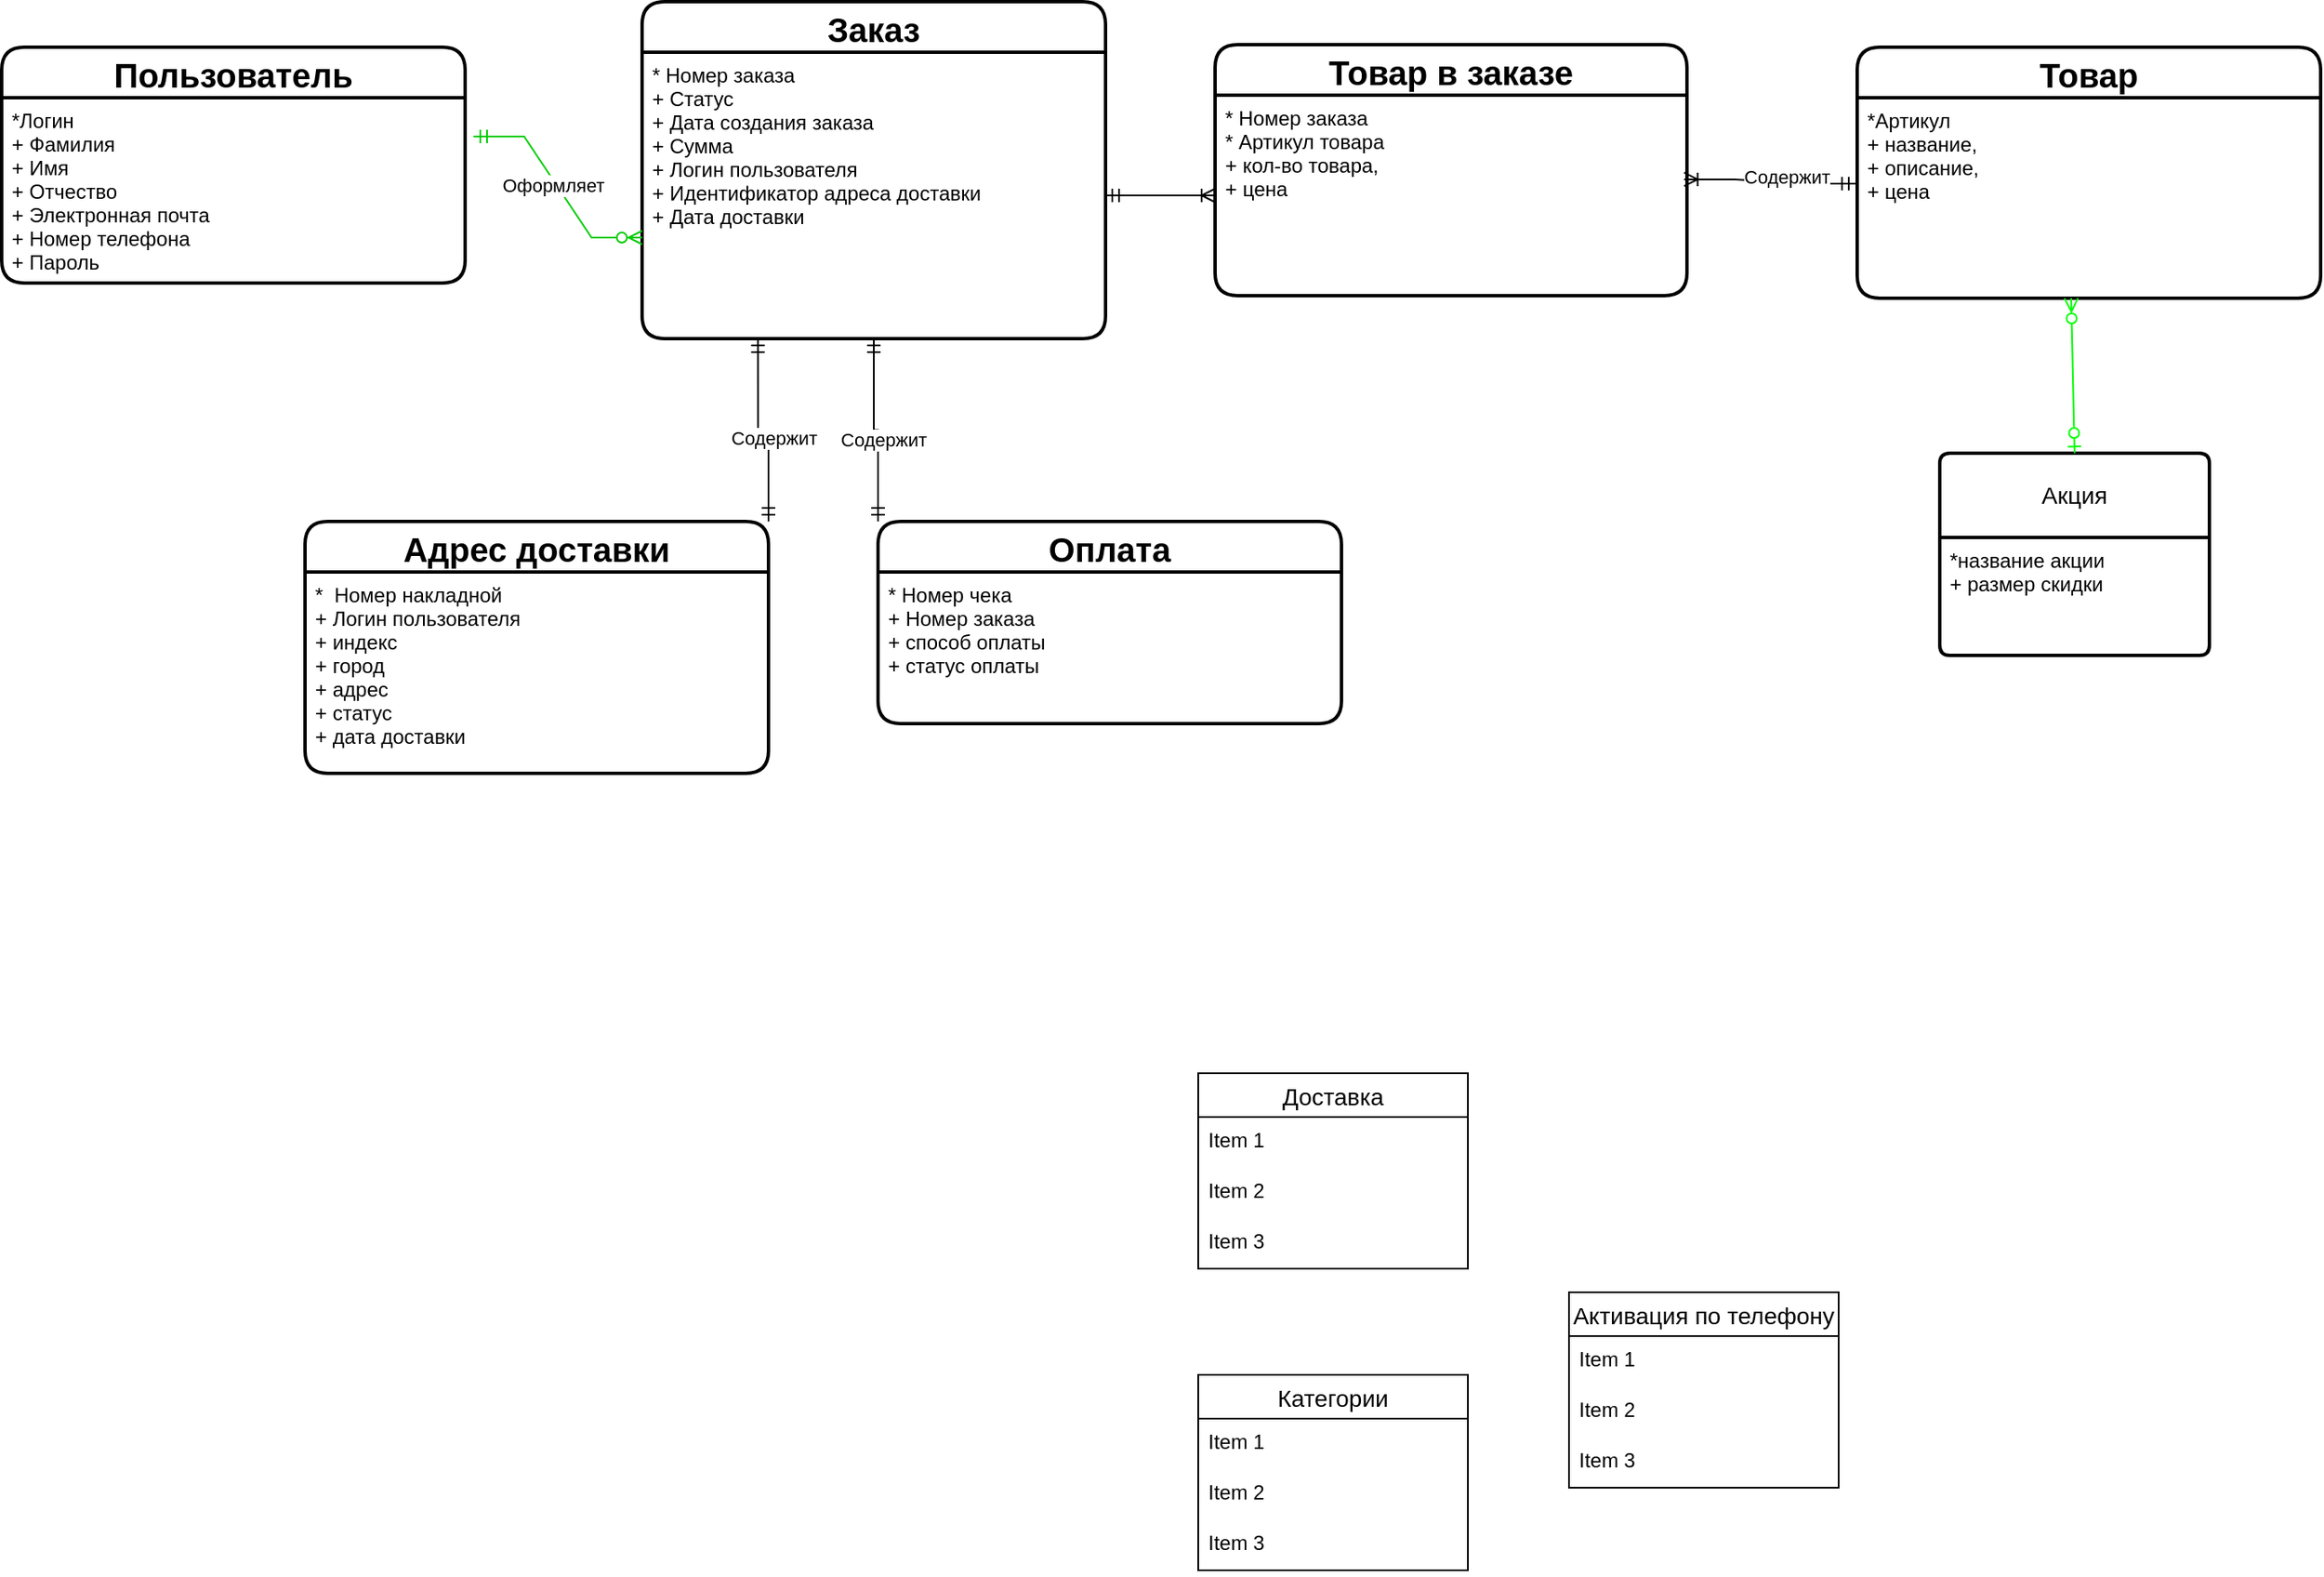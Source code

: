 <mxfile version="21.6.3" type="github">
  <diagram name="Доставка" id="I9tMwccd9cu2x0XfMizf">
    <mxGraphModel dx="828" dy="1880" grid="1" gridSize="10" guides="1" tooltips="1" connect="1" arrows="1" fold="1" page="1" pageScale="1" pageWidth="827" pageHeight="1169" math="0" shadow="0">
      <root>
        <mxCell id="0" />
        <mxCell id="1" parent="0" />
        <mxCell id="O5lm5AuSNtOYB25-jnhQ-1" value="Доставка" style="swimlane;fontStyle=0;childLayout=stackLayout;horizontal=1;startSize=26;horizontalStack=0;resizeParent=1;resizeParentMax=0;resizeLast=0;collapsible=1;marginBottom=0;align=center;fontSize=14;" vertex="1" parent="1">
          <mxGeometry x="4150" y="1606" width="160" height="116" as="geometry" />
        </mxCell>
        <mxCell id="O5lm5AuSNtOYB25-jnhQ-2" value="Item 1" style="text;strokeColor=none;fillColor=none;spacingLeft=4;spacingRight=4;overflow=hidden;rotatable=0;points=[[0,0.5],[1,0.5]];portConstraint=eastwest;fontSize=12;whiteSpace=wrap;html=1;" vertex="1" parent="O5lm5AuSNtOYB25-jnhQ-1">
          <mxGeometry y="26" width="160" height="30" as="geometry" />
        </mxCell>
        <mxCell id="O5lm5AuSNtOYB25-jnhQ-3" value="Item 2" style="text;strokeColor=none;fillColor=none;spacingLeft=4;spacingRight=4;overflow=hidden;rotatable=0;points=[[0,0.5],[1,0.5]];portConstraint=eastwest;fontSize=12;whiteSpace=wrap;html=1;" vertex="1" parent="O5lm5AuSNtOYB25-jnhQ-1">
          <mxGeometry y="56" width="160" height="30" as="geometry" />
        </mxCell>
        <mxCell id="O5lm5AuSNtOYB25-jnhQ-4" value="Item 3" style="text;strokeColor=none;fillColor=none;spacingLeft=4;spacingRight=4;overflow=hidden;rotatable=0;points=[[0,0.5],[1,0.5]];portConstraint=eastwest;fontSize=12;whiteSpace=wrap;html=1;" vertex="1" parent="O5lm5AuSNtOYB25-jnhQ-1">
          <mxGeometry y="86" width="160" height="30" as="geometry" />
        </mxCell>
        <mxCell id="O5lm5AuSNtOYB25-jnhQ-5" value="Категории" style="swimlane;fontStyle=0;childLayout=stackLayout;horizontal=1;startSize=26;horizontalStack=0;resizeParent=1;resizeParentMax=0;resizeLast=0;collapsible=1;marginBottom=0;align=center;fontSize=14;" vertex="1" parent="1">
          <mxGeometry x="4150" y="1785" width="160" height="116" as="geometry" />
        </mxCell>
        <mxCell id="O5lm5AuSNtOYB25-jnhQ-6" value="Item 1" style="text;strokeColor=none;fillColor=none;spacingLeft=4;spacingRight=4;overflow=hidden;rotatable=0;points=[[0,0.5],[1,0.5]];portConstraint=eastwest;fontSize=12;whiteSpace=wrap;html=1;" vertex="1" parent="O5lm5AuSNtOYB25-jnhQ-5">
          <mxGeometry y="26" width="160" height="30" as="geometry" />
        </mxCell>
        <mxCell id="O5lm5AuSNtOYB25-jnhQ-7" value="Item 2" style="text;strokeColor=none;fillColor=none;spacingLeft=4;spacingRight=4;overflow=hidden;rotatable=0;points=[[0,0.5],[1,0.5]];portConstraint=eastwest;fontSize=12;whiteSpace=wrap;html=1;" vertex="1" parent="O5lm5AuSNtOYB25-jnhQ-5">
          <mxGeometry y="56" width="160" height="30" as="geometry" />
        </mxCell>
        <mxCell id="O5lm5AuSNtOYB25-jnhQ-8" value="Item 3" style="text;strokeColor=none;fillColor=none;spacingLeft=4;spacingRight=4;overflow=hidden;rotatable=0;points=[[0,0.5],[1,0.5]];portConstraint=eastwest;fontSize=12;whiteSpace=wrap;html=1;" vertex="1" parent="O5lm5AuSNtOYB25-jnhQ-5">
          <mxGeometry y="86" width="160" height="30" as="geometry" />
        </mxCell>
        <mxCell id="O5lm5AuSNtOYB25-jnhQ-9" value="Активация по телефону" style="swimlane;fontStyle=0;childLayout=stackLayout;horizontal=1;startSize=26;horizontalStack=0;resizeParent=1;resizeParentMax=0;resizeLast=0;collapsible=1;marginBottom=0;align=center;fontSize=14;" vertex="1" parent="1">
          <mxGeometry x="4370" y="1736" width="160" height="116" as="geometry" />
        </mxCell>
        <mxCell id="O5lm5AuSNtOYB25-jnhQ-10" value="Item 1" style="text;strokeColor=none;fillColor=none;spacingLeft=4;spacingRight=4;overflow=hidden;rotatable=0;points=[[0,0.5],[1,0.5]];portConstraint=eastwest;fontSize=12;whiteSpace=wrap;html=1;" vertex="1" parent="O5lm5AuSNtOYB25-jnhQ-9">
          <mxGeometry y="26" width="160" height="30" as="geometry" />
        </mxCell>
        <mxCell id="O5lm5AuSNtOYB25-jnhQ-11" value="Item 2" style="text;strokeColor=none;fillColor=none;spacingLeft=4;spacingRight=4;overflow=hidden;rotatable=0;points=[[0,0.5],[1,0.5]];portConstraint=eastwest;fontSize=12;whiteSpace=wrap;html=1;" vertex="1" parent="O5lm5AuSNtOYB25-jnhQ-9">
          <mxGeometry y="56" width="160" height="30" as="geometry" />
        </mxCell>
        <mxCell id="O5lm5AuSNtOYB25-jnhQ-12" value="Item 3" style="text;strokeColor=none;fillColor=none;spacingLeft=4;spacingRight=4;overflow=hidden;rotatable=0;points=[[0,0.5],[1,0.5]];portConstraint=eastwest;fontSize=12;whiteSpace=wrap;html=1;" vertex="1" parent="O5lm5AuSNtOYB25-jnhQ-9">
          <mxGeometry y="86" width="160" height="30" as="geometry" />
        </mxCell>
        <mxCell id="O5lm5AuSNtOYB25-jnhQ-13" value="Пользователь" style="swimlane;childLayout=stackLayout;horizontal=1;startSize=30;horizontalStack=0;rounded=1;fontSize=20;fontStyle=1;strokeWidth=2;resizeParent=0;resizeLast=1;shadow=0;dashed=0;align=center;labelBackgroundColor=#FFFFFF;labelBorderColor=none;" vertex="1" parent="1">
          <mxGeometry x="3440" y="997" width="275" height="140" as="geometry" />
        </mxCell>
        <mxCell id="O5lm5AuSNtOYB25-jnhQ-14" value="*Логин&#xa;+ Фамилия&#xa;+ Имя&#xa;+ Отчество&#xa;+ Электронная почта&#xa;+ Номер телефона&#xa;+ Пароль" style="align=left;strokeColor=none;fillColor=none;spacingLeft=4;fontSize=12;verticalAlign=top;resizable=0;rotatable=0;part=1;labelBackgroundColor=#FFFFFF;labelBorderColor=none;" vertex="1" parent="O5lm5AuSNtOYB25-jnhQ-13">
          <mxGeometry y="30" width="275" height="110" as="geometry" />
        </mxCell>
        <mxCell id="O5lm5AuSNtOYB25-jnhQ-15" value="Оплата" style="swimlane;childLayout=stackLayout;horizontal=1;startSize=30;horizontalStack=0;rounded=1;fontSize=20;fontStyle=1;strokeWidth=2;resizeParent=0;resizeLast=1;shadow=0;dashed=0;align=center;labelBackgroundColor=#FFFFFF;labelBorderColor=none;" vertex="1" parent="1">
          <mxGeometry x="3960" y="1278.5" width="275" height="120" as="geometry" />
        </mxCell>
        <mxCell id="O5lm5AuSNtOYB25-jnhQ-16" value="* Номер чека&#xa;+ Номер заказа&#xa;+ способ оплаты&#xa;+ статус оплаты" style="align=left;strokeColor=none;fillColor=none;spacingLeft=4;fontSize=12;verticalAlign=top;resizable=0;rotatable=0;part=1;labelBackgroundColor=#FFFFFF;labelBorderColor=none;" vertex="1" parent="O5lm5AuSNtOYB25-jnhQ-15">
          <mxGeometry y="30" width="275" height="90" as="geometry" />
        </mxCell>
        <mxCell id="O5lm5AuSNtOYB25-jnhQ-17" value="Адрес доставки" style="swimlane;childLayout=stackLayout;horizontal=1;startSize=30;horizontalStack=0;rounded=1;fontSize=20;fontStyle=1;strokeWidth=2;resizeParent=0;resizeLast=1;shadow=0;dashed=0;align=center;labelBackgroundColor=#FFFFFF;labelBorderColor=none;" vertex="1" parent="1">
          <mxGeometry x="3620" y="1278.5" width="275" height="149.5" as="geometry" />
        </mxCell>
        <mxCell id="O5lm5AuSNtOYB25-jnhQ-18" value="*  Номер накладной&#xa;+ Логин пользователя&#xa;+ индекс&#xa;+ город&#xa;+ адрес&#xa;+ статус&#xa;+ дата доставки " style="align=left;strokeColor=none;fillColor=none;spacingLeft=4;fontSize=12;verticalAlign=top;resizable=0;rotatable=0;part=1;labelBackgroundColor=#FFFFFF;labelBorderColor=none;" vertex="1" parent="O5lm5AuSNtOYB25-jnhQ-17">
          <mxGeometry y="30" width="275" height="119.5" as="geometry" />
        </mxCell>
        <mxCell id="O5lm5AuSNtOYB25-jnhQ-19" value="" style="edgeStyle=orthogonalEdgeStyle;fontSize=12;html=1;endArrow=ERmandOne;startArrow=ERmandOne;rounded=0;exitX=0;exitY=0;exitDx=0;exitDy=0;entryX=0.5;entryY=1;entryDx=0;entryDy=0;" edge="1" parent="1" source="O5lm5AuSNtOYB25-jnhQ-15" target="O5lm5AuSNtOYB25-jnhQ-24">
          <mxGeometry width="100" height="100" relative="1" as="geometry">
            <mxPoint x="3800" y="1238.5" as="sourcePoint" />
            <mxPoint x="3990" y="1198" as="targetPoint" />
          </mxGeometry>
        </mxCell>
        <mxCell id="O5lm5AuSNtOYB25-jnhQ-20" value="Содержит" style="edgeLabel;html=1;align=center;verticalAlign=middle;resizable=0;points=[];" connectable="0" vertex="1" parent="O5lm5AuSNtOYB25-jnhQ-19">
          <mxGeometry x="-0.123" y="-3" relative="1" as="geometry">
            <mxPoint as="offset" />
          </mxGeometry>
        </mxCell>
        <mxCell id="O5lm5AuSNtOYB25-jnhQ-21" value="" style="fontSize=12;html=1;endArrow=ERmandOne;startArrow=ERmandOne;exitX=1;exitY=0;exitDx=0;exitDy=0;rounded=0;edgeStyle=orthogonalEdgeStyle;entryX=0.25;entryY=1;entryDx=0;entryDy=0;" edge="1" parent="1" source="O5lm5AuSNtOYB25-jnhQ-17" target="O5lm5AuSNtOYB25-jnhQ-24">
          <mxGeometry width="100" height="100" relative="1" as="geometry">
            <mxPoint x="3971" y="1377.5" as="sourcePoint" />
            <mxPoint x="3900" y="1198" as="targetPoint" />
          </mxGeometry>
        </mxCell>
        <mxCell id="O5lm5AuSNtOYB25-jnhQ-22" value="Содержит" style="edgeLabel;html=1;align=center;verticalAlign=middle;resizable=0;points=[];" connectable="0" vertex="1" parent="O5lm5AuSNtOYB25-jnhQ-21">
          <mxGeometry x="-0.123" y="-3" relative="1" as="geometry">
            <mxPoint y="1" as="offset" />
          </mxGeometry>
        </mxCell>
        <mxCell id="O5lm5AuSNtOYB25-jnhQ-23" value="Заказ" style="swimlane;childLayout=stackLayout;horizontal=1;startSize=30;horizontalStack=0;rounded=1;fontSize=20;fontStyle=1;strokeWidth=2;resizeParent=0;resizeLast=1;shadow=0;dashed=0;align=center;labelBackgroundColor=#FFFFFF;labelBorderColor=none;" vertex="1" parent="1">
          <mxGeometry x="3820" y="970" width="275" height="200" as="geometry">
            <mxRectangle x="-100" y="-890" width="90" height="40" as="alternateBounds" />
          </mxGeometry>
        </mxCell>
        <mxCell id="O5lm5AuSNtOYB25-jnhQ-24" value="* Номер заказа&#xa;+ Статус &#xa;+ Дата создания заказа &#xa;+ Сумма&#xa;+ Логин пользователя&#xa;+ Идентификатор адреса доставки&#xa;+ Дата доставки" style="align=left;strokeColor=none;fillColor=none;spacingLeft=4;fontSize=12;verticalAlign=top;resizable=0;rotatable=0;part=1;labelBackgroundColor=#FFFFFF;labelBorderColor=none;fontStyle=0" vertex="1" parent="O5lm5AuSNtOYB25-jnhQ-23">
          <mxGeometry y="30" width="275" height="170" as="geometry" />
        </mxCell>
        <mxCell id="O5lm5AuSNtOYB25-jnhQ-25" value="Товар в заказе" style="swimlane;childLayout=stackLayout;horizontal=1;startSize=30;horizontalStack=0;rounded=1;fontSize=20;fontStyle=1;strokeWidth=2;resizeParent=0;resizeLast=1;shadow=0;dashed=0;align=center;labelBackgroundColor=#FFFFFF;labelBorderColor=none;" vertex="1" parent="1">
          <mxGeometry x="4160" y="995.5" width="280" height="149" as="geometry" />
        </mxCell>
        <mxCell id="O5lm5AuSNtOYB25-jnhQ-26" value="* Номер заказа&#xa;* Артикул товара &#xa;+ кол-во товара, &#xa;+ цена&#xa;" style="align=left;strokeColor=none;fillColor=none;spacingLeft=4;fontSize=12;verticalAlign=top;resizable=0;rotatable=0;part=1;labelBackgroundColor=#FFFFFF;labelBorderColor=none;" vertex="1" parent="O5lm5AuSNtOYB25-jnhQ-25">
          <mxGeometry y="30" width="280" height="119" as="geometry" />
        </mxCell>
        <mxCell id="O5lm5AuSNtOYB25-jnhQ-27" value="" style="edgeStyle=entityRelationEdgeStyle;fontSize=12;html=1;endArrow=ERmandOne;rounded=0;exitX=0.994;exitY=0.42;exitDx=0;exitDy=0;entryX=0;entryY=0.5;entryDx=0;entryDy=0;startArrow=ERoneToMany;startFill=0;exitPerimeter=0;endFill=0;" edge="1" parent="1" source="O5lm5AuSNtOYB25-jnhQ-26">
          <mxGeometry width="100" height="100" relative="1" as="geometry">
            <mxPoint x="4107.5" y="1139" as="sourcePoint" />
            <mxPoint x="4540" y="1078" as="targetPoint" />
          </mxGeometry>
        </mxCell>
        <mxCell id="O5lm5AuSNtOYB25-jnhQ-28" value="Содержит" style="edgeLabel;html=1;align=center;verticalAlign=middle;resizable=0;points=[];" connectable="0" vertex="1" parent="O5lm5AuSNtOYB25-jnhQ-27">
          <mxGeometry x="-0.323" y="2" relative="1" as="geometry">
            <mxPoint x="26" as="offset" />
          </mxGeometry>
        </mxCell>
        <mxCell id="O5lm5AuSNtOYB25-jnhQ-29" value="" style="endArrow=ERoneToMany;html=1;rounded=0;entryX=0;entryY=0.5;entryDx=0;entryDy=0;exitX=1;exitY=0.5;exitDx=0;exitDy=0;endFill=0;startArrow=ERmandOne;startFill=0;" edge="1" parent="1" source="O5lm5AuSNtOYB25-jnhQ-24" target="O5lm5AuSNtOYB25-jnhQ-26">
          <mxGeometry relative="1" as="geometry">
            <mxPoint x="4090" y="1060" as="sourcePoint" />
            <mxPoint x="4190" y="1060" as="targetPoint" />
          </mxGeometry>
        </mxCell>
        <mxCell id="O5lm5AuSNtOYB25-jnhQ-30" value="Товар" style="swimlane;childLayout=stackLayout;horizontal=1;startSize=30;horizontalStack=0;rounded=1;fontSize=20;fontStyle=1;strokeWidth=2;resizeParent=0;resizeLast=1;shadow=0;dashed=0;align=center;labelBackgroundColor=#FFFFFF;labelBorderColor=none;" vertex="1" parent="1">
          <mxGeometry x="4541" y="997" width="275" height="149" as="geometry" />
        </mxCell>
        <mxCell id="O5lm5AuSNtOYB25-jnhQ-31" value="*Артикул &#xa;+ название, &#xa;+ описание, &#xa;+ цена" style="align=left;strokeColor=none;fillColor=none;spacingLeft=4;fontSize=12;verticalAlign=top;resizable=0;rotatable=0;part=1;labelBackgroundColor=#FFFFFF;labelBorderColor=none;" vertex="1" parent="O5lm5AuSNtOYB25-jnhQ-30">
          <mxGeometry y="30" width="275" height="119" as="geometry" />
        </mxCell>
        <mxCell id="O5lm5AuSNtOYB25-jnhQ-32" value="Акция" style="swimlane;childLayout=stackLayout;horizontal=1;startSize=50;horizontalStack=0;rounded=1;fontSize=14;fontStyle=0;strokeWidth=2;resizeParent=0;resizeLast=1;shadow=0;dashed=0;align=center;arcSize=4;whiteSpace=wrap;html=1;" vertex="1" parent="1">
          <mxGeometry x="4590" y="1238" width="160" height="120" as="geometry" />
        </mxCell>
        <mxCell id="O5lm5AuSNtOYB25-jnhQ-33" value="" style="endArrow=ERzeroToOne;html=1;rounded=0;entryX=0.5;entryY=0;entryDx=0;entryDy=0;startArrow=ERzeroToMany;startFill=0;endFill=0;strokeColor=#00FF00;" edge="1" parent="O5lm5AuSNtOYB25-jnhQ-32" target="O5lm5AuSNtOYB25-jnhQ-32">
          <mxGeometry relative="1" as="geometry">
            <mxPoint x="78" y="-92" as="sourcePoint" />
            <mxPoint x="78" y="-7" as="targetPoint" />
          </mxGeometry>
        </mxCell>
        <mxCell id="O5lm5AuSNtOYB25-jnhQ-34" value="*название акции&lt;br&gt;+ размер скидки" style="align=left;strokeColor=none;fillColor=none;spacingLeft=4;fontSize=12;verticalAlign=top;resizable=0;rotatable=0;part=1;html=1;" vertex="1" parent="O5lm5AuSNtOYB25-jnhQ-32">
          <mxGeometry y="50" width="160" height="70" as="geometry" />
        </mxCell>
        <mxCell id="O5lm5AuSNtOYB25-jnhQ-35" value="" style="edgeStyle=entityRelationEdgeStyle;fontSize=12;html=1;endArrow=ERzeroToMany;endFill=1;startArrow=ERmandOne;rounded=0;startFill=0;entryX=0;entryY=0.5;entryDx=0;entryDy=0;strokeColor=#00CC00;" edge="1" parent="1">
          <mxGeometry width="100" height="100" relative="1" as="geometry">
            <mxPoint x="3720" y="1050" as="sourcePoint" />
            <mxPoint x="3820" y="1110" as="targetPoint" />
            <Array as="points">
              <mxPoint x="3875" y="842.5" />
            </Array>
          </mxGeometry>
        </mxCell>
        <mxCell id="O5lm5AuSNtOYB25-jnhQ-36" value="Оформляет" style="edgeLabel;html=1;align=center;verticalAlign=middle;resizable=0;points=[];" connectable="0" vertex="1" parent="O5lm5AuSNtOYB25-jnhQ-35">
          <mxGeometry x="-0.047" y="-2" relative="1" as="geometry">
            <mxPoint as="offset" />
          </mxGeometry>
        </mxCell>
      </root>
    </mxGraphModel>
  </diagram>
</mxfile>
